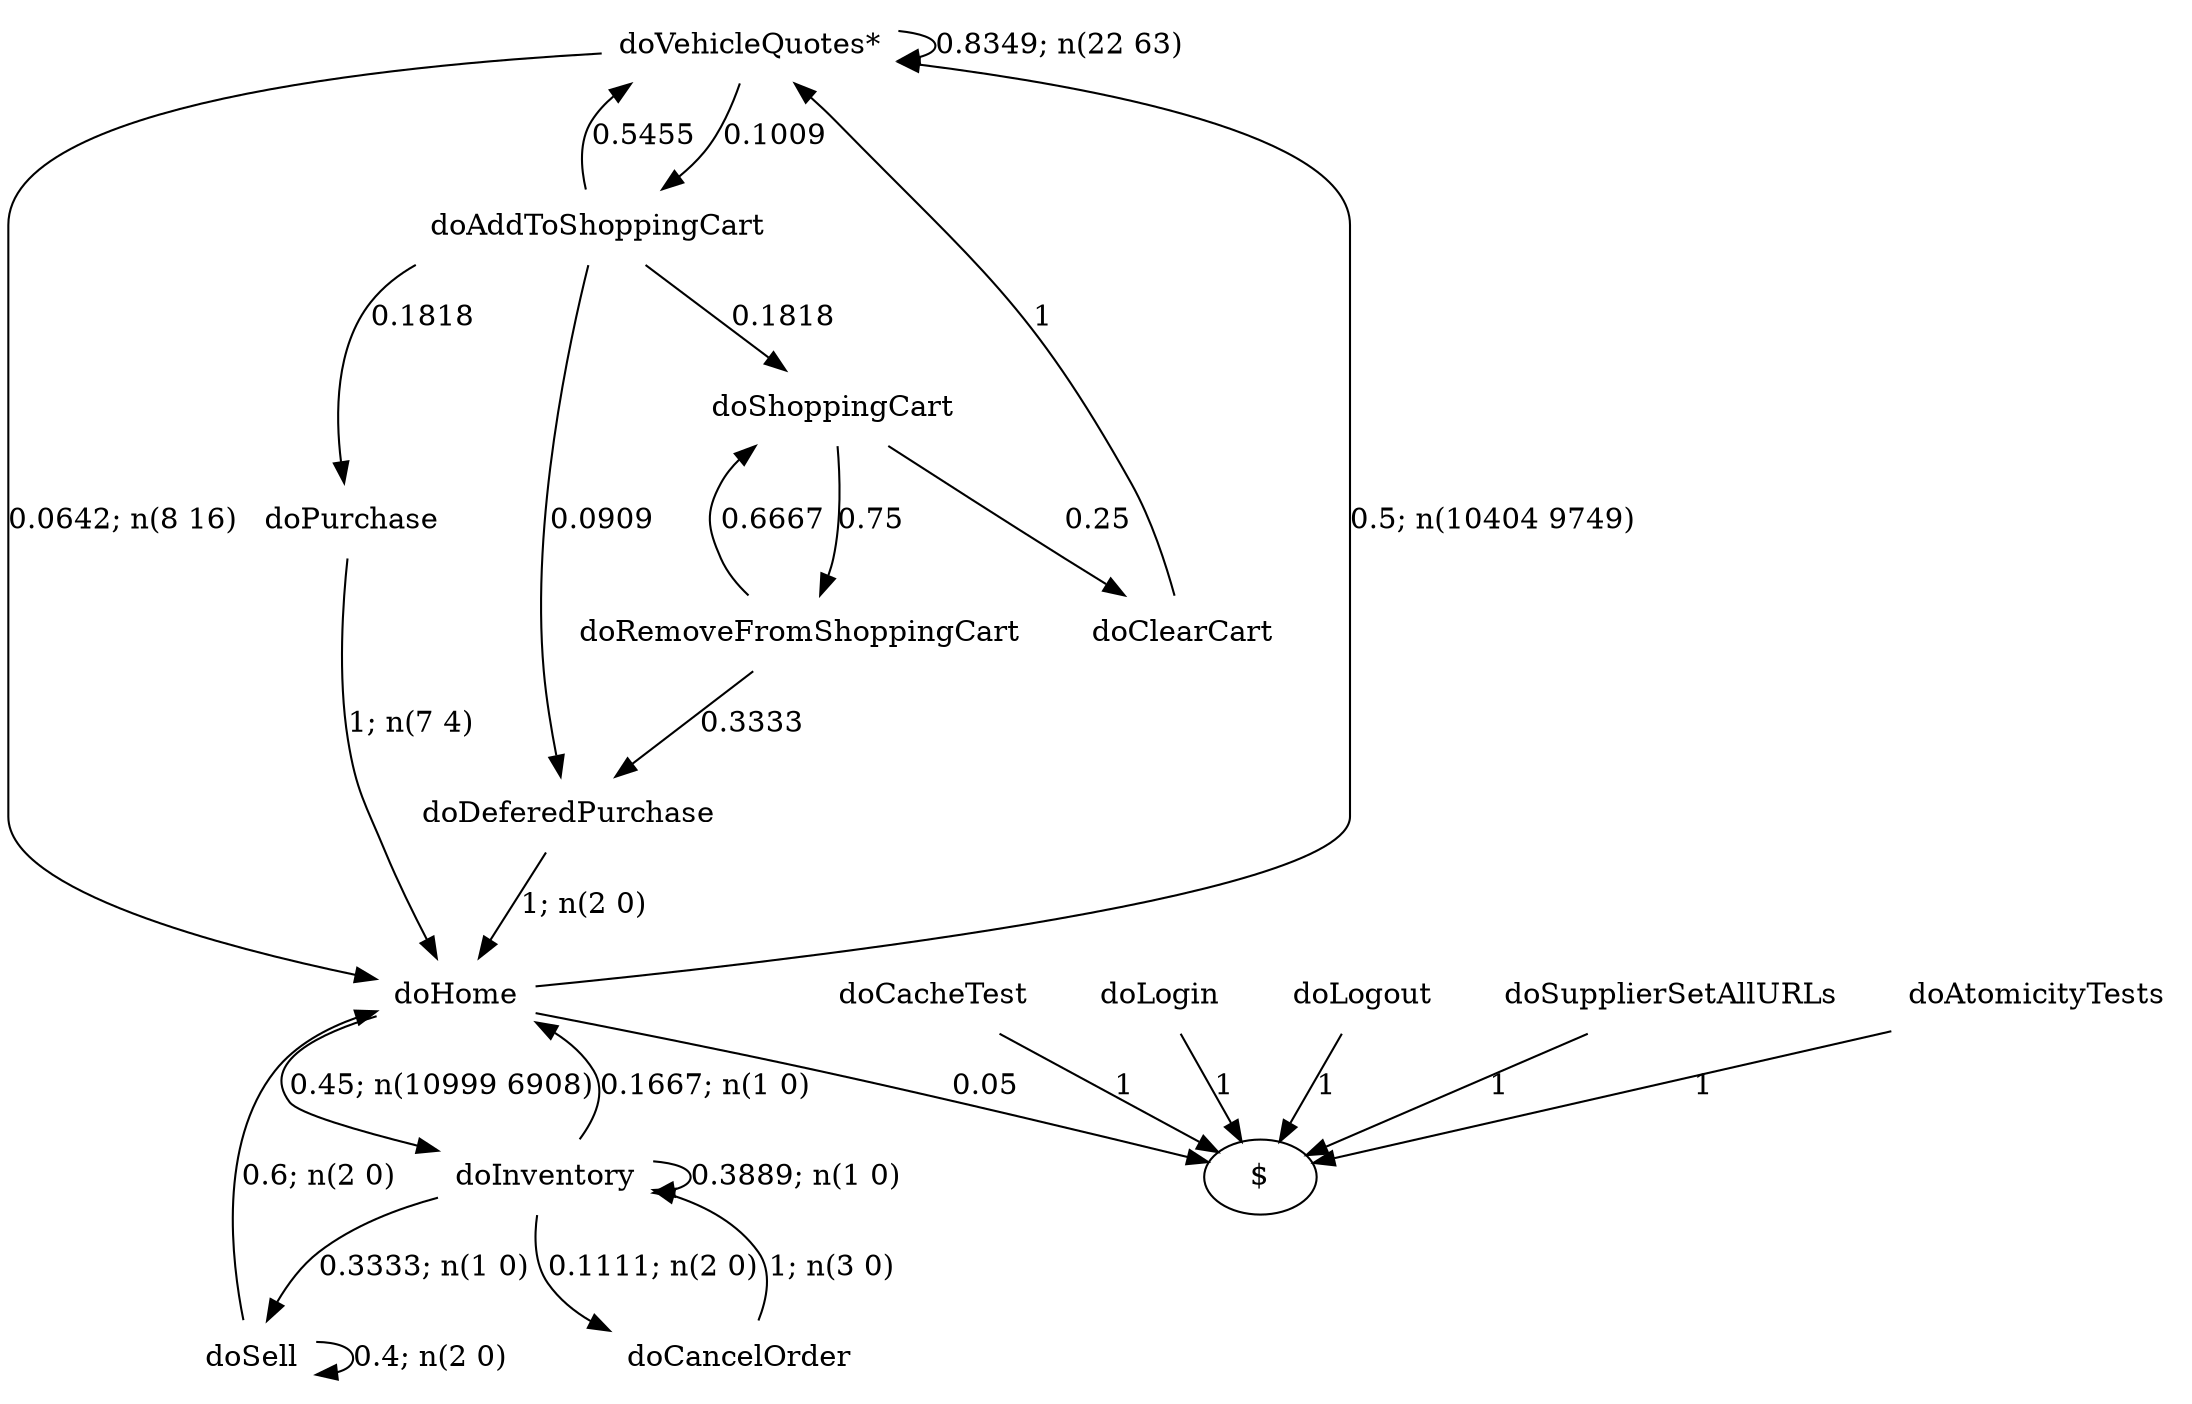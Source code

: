 digraph G {"doVehicleQuotes*" [label="doVehicleQuotes*",shape=none];"doSupplierSetAllURLs" [label="doSupplierSetAllURLs",shape=none];"doAtomicityTests" [label="doAtomicityTests",shape=none];"doCacheTest" [label="doCacheTest",shape=none];"doLogin" [label="doLogin",shape=none];"doAddToShoppingCart" [label="doAddToShoppingCart",shape=none];"doDeferedPurchase" [label="doDeferedPurchase",shape=none];"doHome" [label="doHome",shape=none];"doShoppingCart" [label="doShoppingCart",shape=none];"doClearCart" [label="doClearCart",shape=none];"doPurchase" [label="doPurchase",shape=none];"doInventory" [label="doInventory",shape=none];"doSell" [label="doSell",shape=none];"doLogout" [label="doLogout",shape=none];"doCancelOrder" [label="doCancelOrder",shape=none];"doRemoveFromShoppingCart" [label="doRemoveFromShoppingCart",shape=none];"doVehicleQuotes*"->"doVehicleQuotes*" [style=solid,label="0.8349; n(22 63)"];"doVehicleQuotes*"->"doAddToShoppingCart" [style=solid,label="0.1009"];"doVehicleQuotes*"->"doHome" [style=solid,label="0.0642; n(8 16)"];"doSupplierSetAllURLs"->"$" [style=solid,label="1"];"doAtomicityTests"->"$" [style=solid,label="1"];"doCacheTest"->"$" [style=solid,label="1"];"doLogin"->"$" [style=solid,label="1"];"doAddToShoppingCart"->"doVehicleQuotes*" [style=solid,label="0.5455"];"doAddToShoppingCart"->"doDeferedPurchase" [style=solid,label="0.0909"];"doAddToShoppingCart"->"doShoppingCart" [style=solid,label="0.1818"];"doAddToShoppingCart"->"doPurchase" [style=solid,label="0.1818"];"doDeferedPurchase"->"doHome" [style=solid,label="1; n(2 0)"];"doHome"->"doVehicleQuotes*" [style=solid,label="0.5; n(10404 9749)"];"doHome"->"doInventory" [style=solid,label="0.45; n(10999 6908)"];"doHome"->"$" [style=solid,label="0.05"];"doShoppingCart"->"doClearCart" [style=solid,label="0.25"];"doShoppingCart"->"doRemoveFromShoppingCart" [style=solid,label="0.75"];"doClearCart"->"doVehicleQuotes*" [style=solid,label="1"];"doPurchase"->"doHome" [style=solid,label="1; n(7 4)"];"doInventory"->"doHome" [style=solid,label="0.1667; n(1 0)"];"doInventory"->"doInventory" [style=solid,label="0.3889; n(1 0)"];"doInventory"->"doSell" [style=solid,label="0.3333; n(1 0)"];"doInventory"->"doCancelOrder" [style=solid,label="0.1111; n(2 0)"];"doSell"->"doHome" [style=solid,label="0.6; n(2 0)"];"doSell"->"doSell" [style=solid,label="0.4; n(2 0)"];"doLogout"->"$" [style=solid,label="1"];"doCancelOrder"->"doInventory" [style=solid,label="1; n(3 0)"];"doRemoveFromShoppingCart"->"doDeferedPurchase" [style=solid,label="0.3333"];"doRemoveFromShoppingCart"->"doShoppingCart" [style=solid,label="0.6667"];}